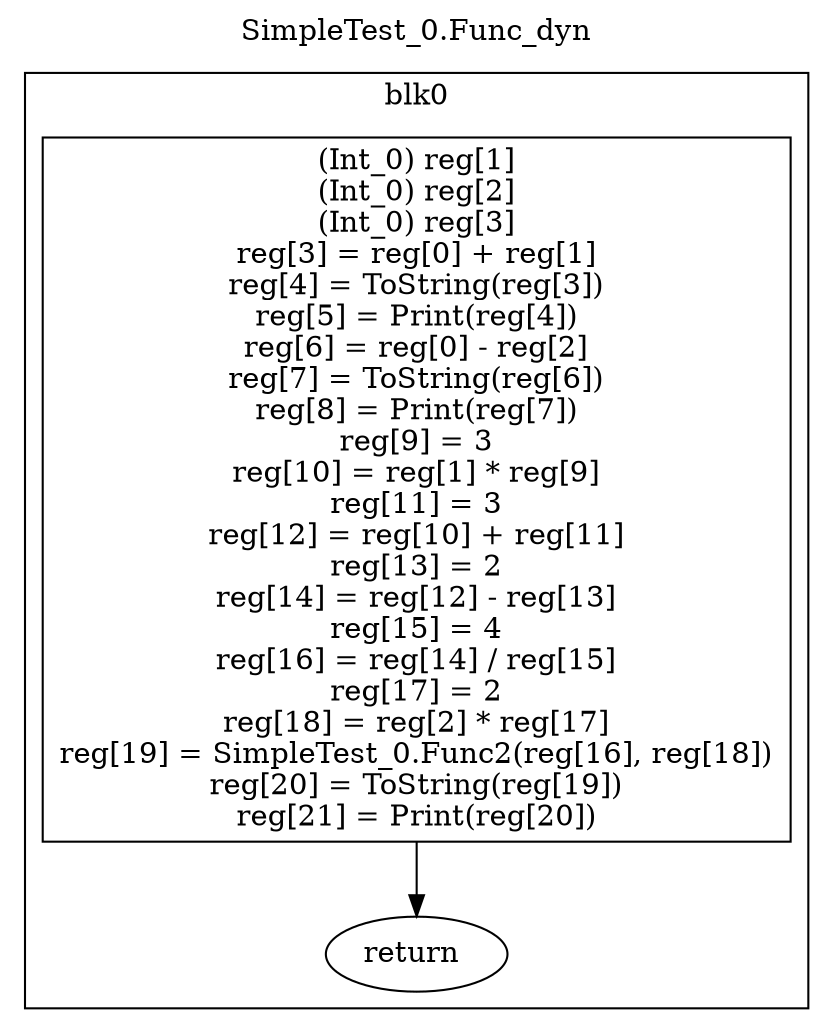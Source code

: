 digraph {
  rankdir=TB;
  b0_l0 -> b0_ret
  b0_l0 [label="(Int_0) reg[1]\n(Int_0) reg[2]\n(Int_0) reg[3]\nreg[3] = reg[0] + reg[1]\nreg[4] = ToString(reg[3])\nreg[5] = Print(reg[4])\nreg[6] = reg[0] - reg[2]\nreg[7] = ToString(reg[6])\nreg[8] = Print(reg[7])\nreg[9] = 3\nreg[10] = reg[1] * reg[9]\nreg[11] = 3\nreg[12] = reg[10] + reg[11]\nreg[13] = 2\nreg[14] = reg[12] - reg[13]\nreg[15] = 4\nreg[16] = reg[14] / reg[15]\nreg[17] = 2\nreg[18] = reg[2] * reg[17]\nreg[19] = SimpleTest_0.Func2(reg[16], reg[18])\nreg[20] = ToString(reg[19])\nreg[21] = Print(reg[20])\n", shape=box]
  b0_ret [label="return "]
  subgraph cluster_b0 {
    label = "blk0";
    b0_l0;
    b0_ret;
  }
  labelloc="t"
  label="SimpleTest_0.Func_dyn"
}